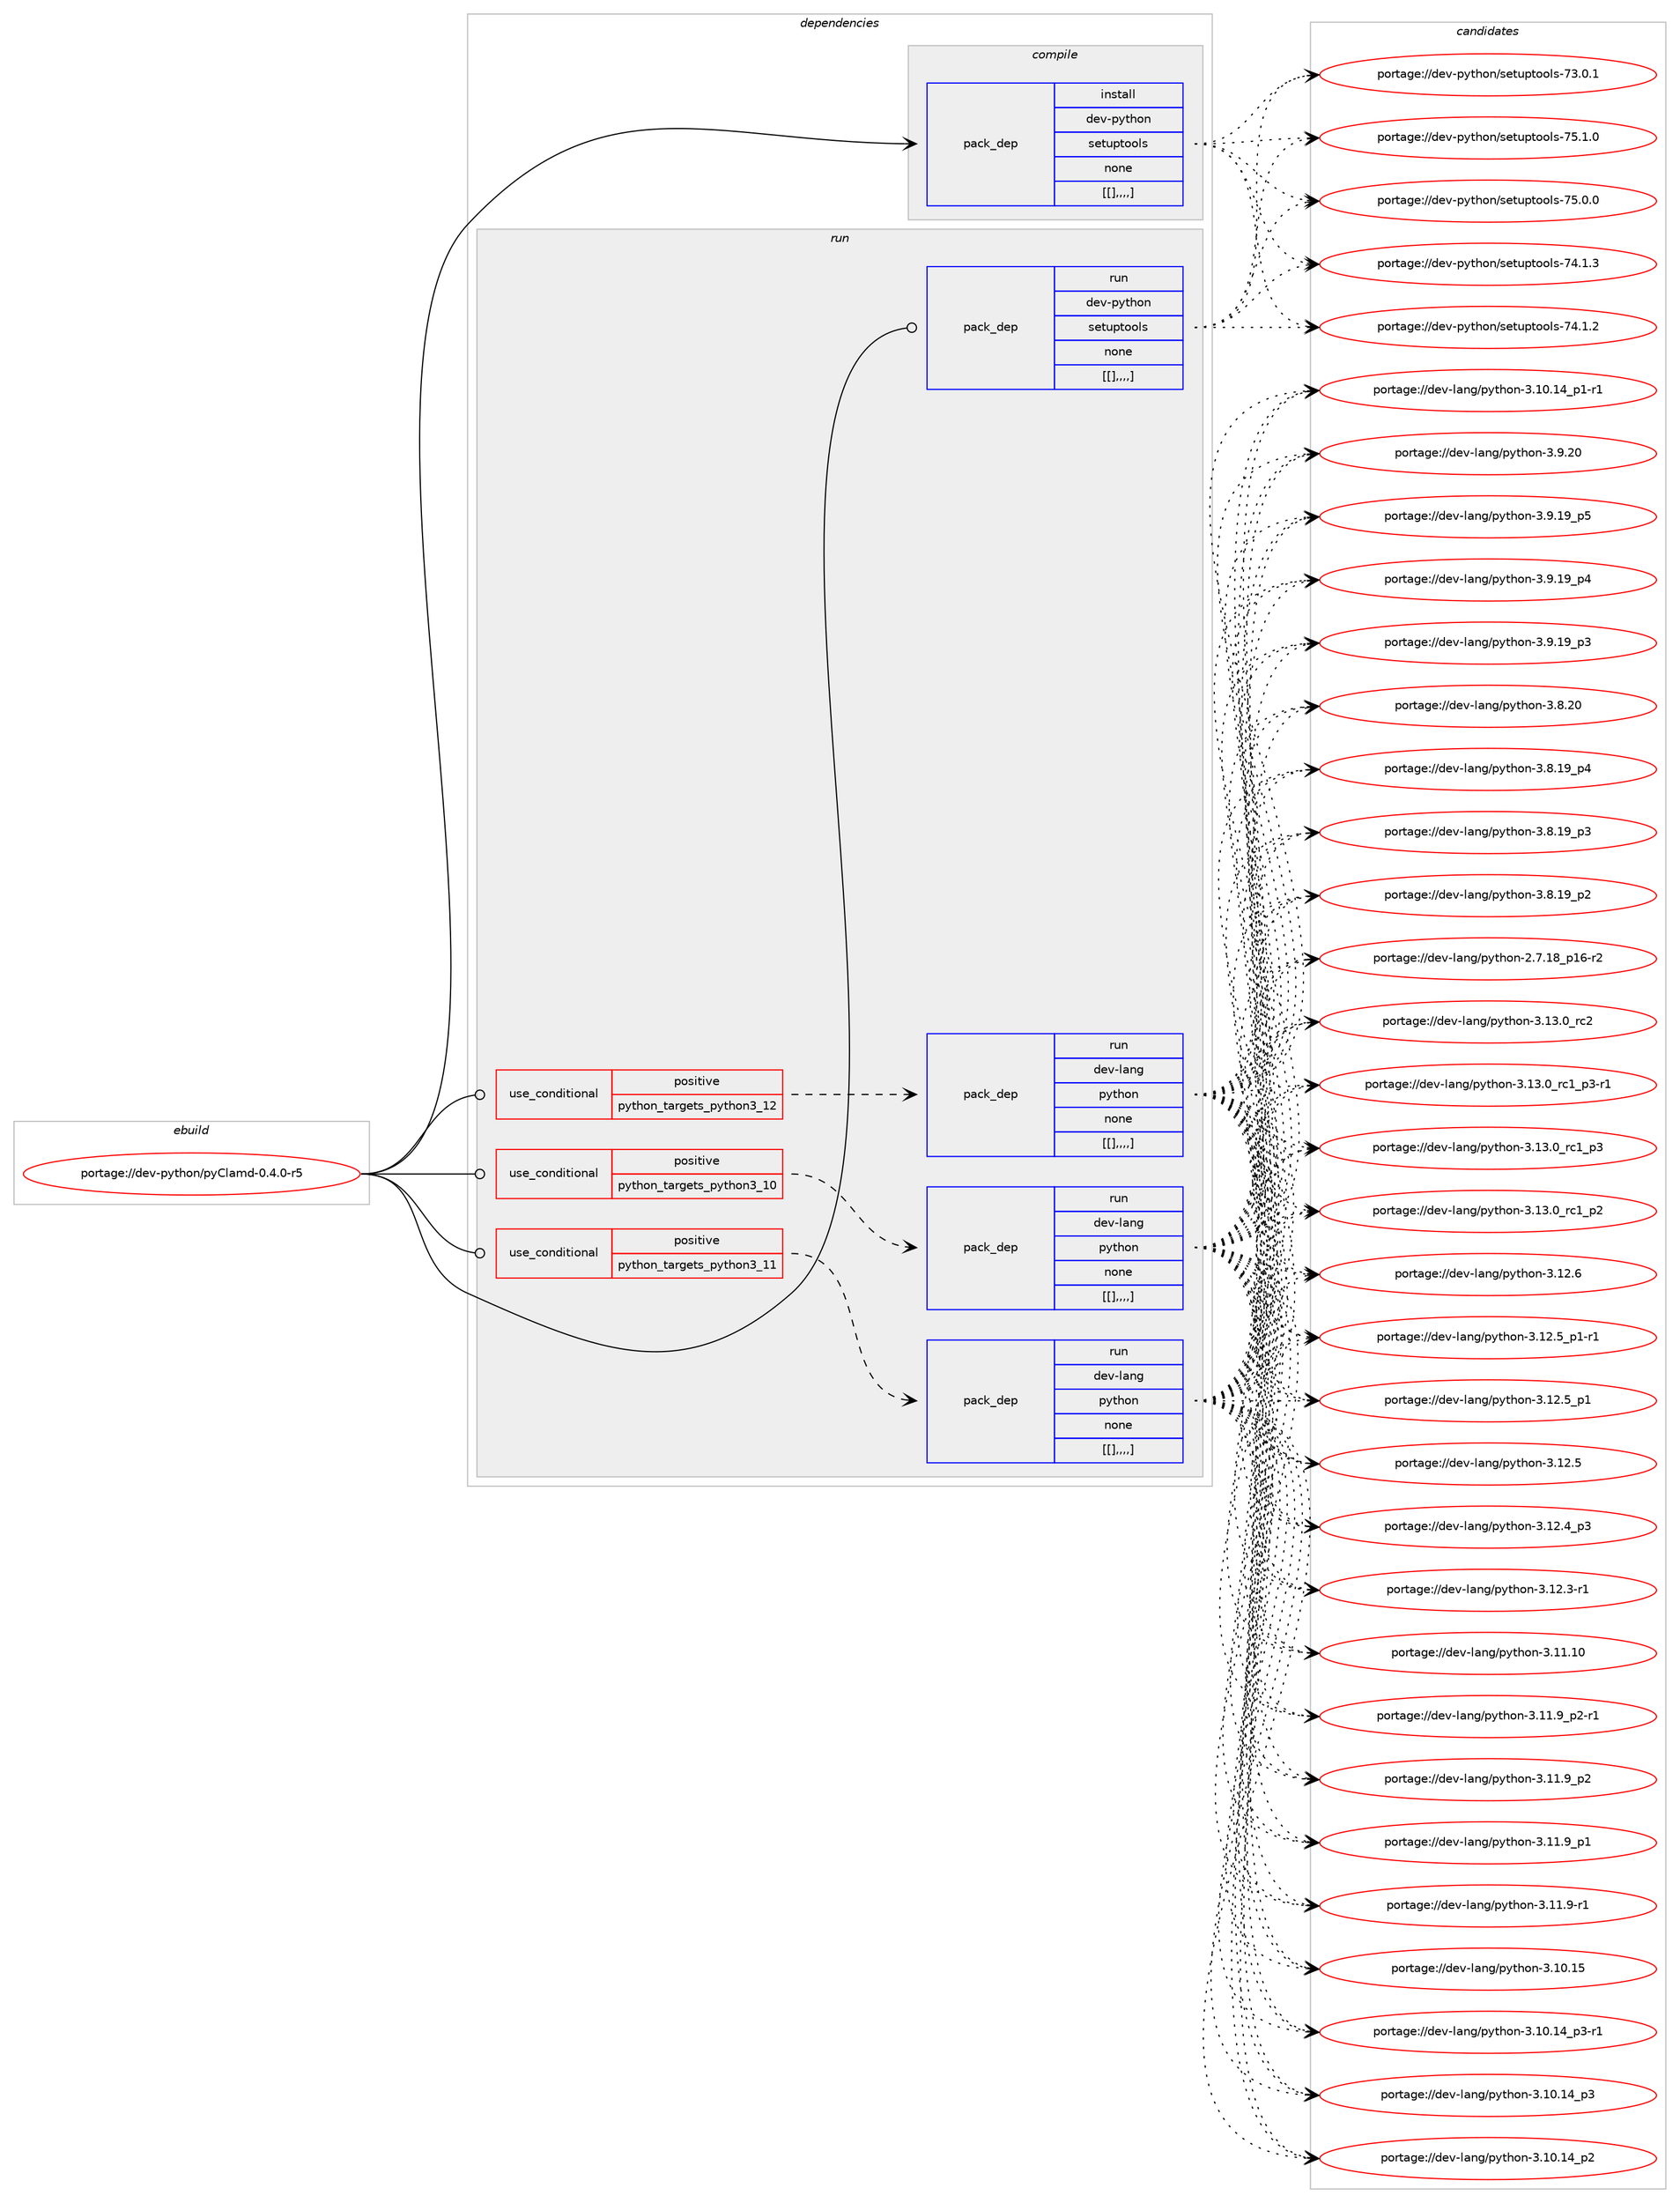 digraph prolog {

# *************
# Graph options
# *************

newrank=true;
concentrate=true;
compound=true;
graph [rankdir=LR,fontname=Helvetica,fontsize=10,ranksep=1.5];#, ranksep=2.5, nodesep=0.2];
edge  [arrowhead=vee];
node  [fontname=Helvetica,fontsize=10];

# **********
# The ebuild
# **********

subgraph cluster_leftcol {
color=gray;
label=<<i>ebuild</i>>;
id [label="portage://dev-python/pyClamd-0.4.0-r5", color=red, width=4, href="../dev-python/pyClamd-0.4.0-r5.svg"];
}

# ****************
# The dependencies
# ****************

subgraph cluster_midcol {
color=gray;
label=<<i>dependencies</i>>;
subgraph cluster_compile {
fillcolor="#eeeeee";
style=filled;
label=<<i>compile</i>>;
subgraph pack118479 {
dependency156956 [label=<<TABLE BORDER="0" CELLBORDER="1" CELLSPACING="0" CELLPADDING="4" WIDTH="220"><TR><TD ROWSPAN="6" CELLPADDING="30">pack_dep</TD></TR><TR><TD WIDTH="110">install</TD></TR><TR><TD>dev-python</TD></TR><TR><TD>setuptools</TD></TR><TR><TD>none</TD></TR><TR><TD>[[],,,,]</TD></TR></TABLE>>, shape=none, color=blue];
}
id:e -> dependency156956:w [weight=20,style="solid",arrowhead="vee"];
}
subgraph cluster_compileandrun {
fillcolor="#eeeeee";
style=filled;
label=<<i>compile and run</i>>;
}
subgraph cluster_run {
fillcolor="#eeeeee";
style=filled;
label=<<i>run</i>>;
subgraph cond37257 {
dependency156957 [label=<<TABLE BORDER="0" CELLBORDER="1" CELLSPACING="0" CELLPADDING="4"><TR><TD ROWSPAN="3" CELLPADDING="10">use_conditional</TD></TR><TR><TD>positive</TD></TR><TR><TD>python_targets_python3_10</TD></TR></TABLE>>, shape=none, color=red];
subgraph pack118480 {
dependency156958 [label=<<TABLE BORDER="0" CELLBORDER="1" CELLSPACING="0" CELLPADDING="4" WIDTH="220"><TR><TD ROWSPAN="6" CELLPADDING="30">pack_dep</TD></TR><TR><TD WIDTH="110">run</TD></TR><TR><TD>dev-lang</TD></TR><TR><TD>python</TD></TR><TR><TD>none</TD></TR><TR><TD>[[],,,,]</TD></TR></TABLE>>, shape=none, color=blue];
}
dependency156957:e -> dependency156958:w [weight=20,style="dashed",arrowhead="vee"];
}
id:e -> dependency156957:w [weight=20,style="solid",arrowhead="odot"];
subgraph cond37258 {
dependency156959 [label=<<TABLE BORDER="0" CELLBORDER="1" CELLSPACING="0" CELLPADDING="4"><TR><TD ROWSPAN="3" CELLPADDING="10">use_conditional</TD></TR><TR><TD>positive</TD></TR><TR><TD>python_targets_python3_11</TD></TR></TABLE>>, shape=none, color=red];
subgraph pack118481 {
dependency156960 [label=<<TABLE BORDER="0" CELLBORDER="1" CELLSPACING="0" CELLPADDING="4" WIDTH="220"><TR><TD ROWSPAN="6" CELLPADDING="30">pack_dep</TD></TR><TR><TD WIDTH="110">run</TD></TR><TR><TD>dev-lang</TD></TR><TR><TD>python</TD></TR><TR><TD>none</TD></TR><TR><TD>[[],,,,]</TD></TR></TABLE>>, shape=none, color=blue];
}
dependency156959:e -> dependency156960:w [weight=20,style="dashed",arrowhead="vee"];
}
id:e -> dependency156959:w [weight=20,style="solid",arrowhead="odot"];
subgraph cond37259 {
dependency156961 [label=<<TABLE BORDER="0" CELLBORDER="1" CELLSPACING="0" CELLPADDING="4"><TR><TD ROWSPAN="3" CELLPADDING="10">use_conditional</TD></TR><TR><TD>positive</TD></TR><TR><TD>python_targets_python3_12</TD></TR></TABLE>>, shape=none, color=red];
subgraph pack118482 {
dependency156962 [label=<<TABLE BORDER="0" CELLBORDER="1" CELLSPACING="0" CELLPADDING="4" WIDTH="220"><TR><TD ROWSPAN="6" CELLPADDING="30">pack_dep</TD></TR><TR><TD WIDTH="110">run</TD></TR><TR><TD>dev-lang</TD></TR><TR><TD>python</TD></TR><TR><TD>none</TD></TR><TR><TD>[[],,,,]</TD></TR></TABLE>>, shape=none, color=blue];
}
dependency156961:e -> dependency156962:w [weight=20,style="dashed",arrowhead="vee"];
}
id:e -> dependency156961:w [weight=20,style="solid",arrowhead="odot"];
subgraph pack118483 {
dependency156963 [label=<<TABLE BORDER="0" CELLBORDER="1" CELLSPACING="0" CELLPADDING="4" WIDTH="220"><TR><TD ROWSPAN="6" CELLPADDING="30">pack_dep</TD></TR><TR><TD WIDTH="110">run</TD></TR><TR><TD>dev-python</TD></TR><TR><TD>setuptools</TD></TR><TR><TD>none</TD></TR><TR><TD>[[],,,,]</TD></TR></TABLE>>, shape=none, color=blue];
}
id:e -> dependency156963:w [weight=20,style="solid",arrowhead="odot"];
}
}

# **************
# The candidates
# **************

subgraph cluster_choices {
rank=same;
color=gray;
label=<<i>candidates</i>>;

subgraph choice118479 {
color=black;
nodesep=1;
choice100101118451121211161041111104711510111611711211611111110811545555346494648 [label="portage://dev-python/setuptools-75.1.0", color=red, width=4,href="../dev-python/setuptools-75.1.0.svg"];
choice100101118451121211161041111104711510111611711211611111110811545555346484648 [label="portage://dev-python/setuptools-75.0.0", color=red, width=4,href="../dev-python/setuptools-75.0.0.svg"];
choice100101118451121211161041111104711510111611711211611111110811545555246494651 [label="portage://dev-python/setuptools-74.1.3", color=red, width=4,href="../dev-python/setuptools-74.1.3.svg"];
choice100101118451121211161041111104711510111611711211611111110811545555246494650 [label="portage://dev-python/setuptools-74.1.2", color=red, width=4,href="../dev-python/setuptools-74.1.2.svg"];
choice100101118451121211161041111104711510111611711211611111110811545555146484649 [label="portage://dev-python/setuptools-73.0.1", color=red, width=4,href="../dev-python/setuptools-73.0.1.svg"];
dependency156956:e -> choice100101118451121211161041111104711510111611711211611111110811545555346494648:w [style=dotted,weight="100"];
dependency156956:e -> choice100101118451121211161041111104711510111611711211611111110811545555346484648:w [style=dotted,weight="100"];
dependency156956:e -> choice100101118451121211161041111104711510111611711211611111110811545555246494651:w [style=dotted,weight="100"];
dependency156956:e -> choice100101118451121211161041111104711510111611711211611111110811545555246494650:w [style=dotted,weight="100"];
dependency156956:e -> choice100101118451121211161041111104711510111611711211611111110811545555146484649:w [style=dotted,weight="100"];
}
subgraph choice118480 {
color=black;
nodesep=1;
choice10010111845108971101034711212111610411111045514649514648951149950 [label="portage://dev-lang/python-3.13.0_rc2", color=red, width=4,href="../dev-lang/python-3.13.0_rc2.svg"];
choice1001011184510897110103471121211161041111104551464951464895114994995112514511449 [label="portage://dev-lang/python-3.13.0_rc1_p3-r1", color=red, width=4,href="../dev-lang/python-3.13.0_rc1_p3-r1.svg"];
choice100101118451089711010347112121116104111110455146495146489511499499511251 [label="portage://dev-lang/python-3.13.0_rc1_p3", color=red, width=4,href="../dev-lang/python-3.13.0_rc1_p3.svg"];
choice100101118451089711010347112121116104111110455146495146489511499499511250 [label="portage://dev-lang/python-3.13.0_rc1_p2", color=red, width=4,href="../dev-lang/python-3.13.0_rc1_p2.svg"];
choice10010111845108971101034711212111610411111045514649504654 [label="portage://dev-lang/python-3.12.6", color=red, width=4,href="../dev-lang/python-3.12.6.svg"];
choice1001011184510897110103471121211161041111104551464950465395112494511449 [label="portage://dev-lang/python-3.12.5_p1-r1", color=red, width=4,href="../dev-lang/python-3.12.5_p1-r1.svg"];
choice100101118451089711010347112121116104111110455146495046539511249 [label="portage://dev-lang/python-3.12.5_p1", color=red, width=4,href="../dev-lang/python-3.12.5_p1.svg"];
choice10010111845108971101034711212111610411111045514649504653 [label="portage://dev-lang/python-3.12.5", color=red, width=4,href="../dev-lang/python-3.12.5.svg"];
choice100101118451089711010347112121116104111110455146495046529511251 [label="portage://dev-lang/python-3.12.4_p3", color=red, width=4,href="../dev-lang/python-3.12.4_p3.svg"];
choice100101118451089711010347112121116104111110455146495046514511449 [label="portage://dev-lang/python-3.12.3-r1", color=red, width=4,href="../dev-lang/python-3.12.3-r1.svg"];
choice1001011184510897110103471121211161041111104551464949464948 [label="portage://dev-lang/python-3.11.10", color=red, width=4,href="../dev-lang/python-3.11.10.svg"];
choice1001011184510897110103471121211161041111104551464949465795112504511449 [label="portage://dev-lang/python-3.11.9_p2-r1", color=red, width=4,href="../dev-lang/python-3.11.9_p2-r1.svg"];
choice100101118451089711010347112121116104111110455146494946579511250 [label="portage://dev-lang/python-3.11.9_p2", color=red, width=4,href="../dev-lang/python-3.11.9_p2.svg"];
choice100101118451089711010347112121116104111110455146494946579511249 [label="portage://dev-lang/python-3.11.9_p1", color=red, width=4,href="../dev-lang/python-3.11.9_p1.svg"];
choice100101118451089711010347112121116104111110455146494946574511449 [label="portage://dev-lang/python-3.11.9-r1", color=red, width=4,href="../dev-lang/python-3.11.9-r1.svg"];
choice1001011184510897110103471121211161041111104551464948464953 [label="portage://dev-lang/python-3.10.15", color=red, width=4,href="../dev-lang/python-3.10.15.svg"];
choice100101118451089711010347112121116104111110455146494846495295112514511449 [label="portage://dev-lang/python-3.10.14_p3-r1", color=red, width=4,href="../dev-lang/python-3.10.14_p3-r1.svg"];
choice10010111845108971101034711212111610411111045514649484649529511251 [label="portage://dev-lang/python-3.10.14_p3", color=red, width=4,href="../dev-lang/python-3.10.14_p3.svg"];
choice10010111845108971101034711212111610411111045514649484649529511250 [label="portage://dev-lang/python-3.10.14_p2", color=red, width=4,href="../dev-lang/python-3.10.14_p2.svg"];
choice100101118451089711010347112121116104111110455146494846495295112494511449 [label="portage://dev-lang/python-3.10.14_p1-r1", color=red, width=4,href="../dev-lang/python-3.10.14_p1-r1.svg"];
choice10010111845108971101034711212111610411111045514657465048 [label="portage://dev-lang/python-3.9.20", color=red, width=4,href="../dev-lang/python-3.9.20.svg"];
choice100101118451089711010347112121116104111110455146574649579511253 [label="portage://dev-lang/python-3.9.19_p5", color=red, width=4,href="../dev-lang/python-3.9.19_p5.svg"];
choice100101118451089711010347112121116104111110455146574649579511252 [label="portage://dev-lang/python-3.9.19_p4", color=red, width=4,href="../dev-lang/python-3.9.19_p4.svg"];
choice100101118451089711010347112121116104111110455146574649579511251 [label="portage://dev-lang/python-3.9.19_p3", color=red, width=4,href="../dev-lang/python-3.9.19_p3.svg"];
choice10010111845108971101034711212111610411111045514656465048 [label="portage://dev-lang/python-3.8.20", color=red, width=4,href="../dev-lang/python-3.8.20.svg"];
choice100101118451089711010347112121116104111110455146564649579511252 [label="portage://dev-lang/python-3.8.19_p4", color=red, width=4,href="../dev-lang/python-3.8.19_p4.svg"];
choice100101118451089711010347112121116104111110455146564649579511251 [label="portage://dev-lang/python-3.8.19_p3", color=red, width=4,href="../dev-lang/python-3.8.19_p3.svg"];
choice100101118451089711010347112121116104111110455146564649579511250 [label="portage://dev-lang/python-3.8.19_p2", color=red, width=4,href="../dev-lang/python-3.8.19_p2.svg"];
choice100101118451089711010347112121116104111110455046554649569511249544511450 [label="portage://dev-lang/python-2.7.18_p16-r2", color=red, width=4,href="../dev-lang/python-2.7.18_p16-r2.svg"];
dependency156958:e -> choice10010111845108971101034711212111610411111045514649514648951149950:w [style=dotted,weight="100"];
dependency156958:e -> choice1001011184510897110103471121211161041111104551464951464895114994995112514511449:w [style=dotted,weight="100"];
dependency156958:e -> choice100101118451089711010347112121116104111110455146495146489511499499511251:w [style=dotted,weight="100"];
dependency156958:e -> choice100101118451089711010347112121116104111110455146495146489511499499511250:w [style=dotted,weight="100"];
dependency156958:e -> choice10010111845108971101034711212111610411111045514649504654:w [style=dotted,weight="100"];
dependency156958:e -> choice1001011184510897110103471121211161041111104551464950465395112494511449:w [style=dotted,weight="100"];
dependency156958:e -> choice100101118451089711010347112121116104111110455146495046539511249:w [style=dotted,weight="100"];
dependency156958:e -> choice10010111845108971101034711212111610411111045514649504653:w [style=dotted,weight="100"];
dependency156958:e -> choice100101118451089711010347112121116104111110455146495046529511251:w [style=dotted,weight="100"];
dependency156958:e -> choice100101118451089711010347112121116104111110455146495046514511449:w [style=dotted,weight="100"];
dependency156958:e -> choice1001011184510897110103471121211161041111104551464949464948:w [style=dotted,weight="100"];
dependency156958:e -> choice1001011184510897110103471121211161041111104551464949465795112504511449:w [style=dotted,weight="100"];
dependency156958:e -> choice100101118451089711010347112121116104111110455146494946579511250:w [style=dotted,weight="100"];
dependency156958:e -> choice100101118451089711010347112121116104111110455146494946579511249:w [style=dotted,weight="100"];
dependency156958:e -> choice100101118451089711010347112121116104111110455146494946574511449:w [style=dotted,weight="100"];
dependency156958:e -> choice1001011184510897110103471121211161041111104551464948464953:w [style=dotted,weight="100"];
dependency156958:e -> choice100101118451089711010347112121116104111110455146494846495295112514511449:w [style=dotted,weight="100"];
dependency156958:e -> choice10010111845108971101034711212111610411111045514649484649529511251:w [style=dotted,weight="100"];
dependency156958:e -> choice10010111845108971101034711212111610411111045514649484649529511250:w [style=dotted,weight="100"];
dependency156958:e -> choice100101118451089711010347112121116104111110455146494846495295112494511449:w [style=dotted,weight="100"];
dependency156958:e -> choice10010111845108971101034711212111610411111045514657465048:w [style=dotted,weight="100"];
dependency156958:e -> choice100101118451089711010347112121116104111110455146574649579511253:w [style=dotted,weight="100"];
dependency156958:e -> choice100101118451089711010347112121116104111110455146574649579511252:w [style=dotted,weight="100"];
dependency156958:e -> choice100101118451089711010347112121116104111110455146574649579511251:w [style=dotted,weight="100"];
dependency156958:e -> choice10010111845108971101034711212111610411111045514656465048:w [style=dotted,weight="100"];
dependency156958:e -> choice100101118451089711010347112121116104111110455146564649579511252:w [style=dotted,weight="100"];
dependency156958:e -> choice100101118451089711010347112121116104111110455146564649579511251:w [style=dotted,weight="100"];
dependency156958:e -> choice100101118451089711010347112121116104111110455146564649579511250:w [style=dotted,weight="100"];
dependency156958:e -> choice100101118451089711010347112121116104111110455046554649569511249544511450:w [style=dotted,weight="100"];
}
subgraph choice118481 {
color=black;
nodesep=1;
choice10010111845108971101034711212111610411111045514649514648951149950 [label="portage://dev-lang/python-3.13.0_rc2", color=red, width=4,href="../dev-lang/python-3.13.0_rc2.svg"];
choice1001011184510897110103471121211161041111104551464951464895114994995112514511449 [label="portage://dev-lang/python-3.13.0_rc1_p3-r1", color=red, width=4,href="../dev-lang/python-3.13.0_rc1_p3-r1.svg"];
choice100101118451089711010347112121116104111110455146495146489511499499511251 [label="portage://dev-lang/python-3.13.0_rc1_p3", color=red, width=4,href="../dev-lang/python-3.13.0_rc1_p3.svg"];
choice100101118451089711010347112121116104111110455146495146489511499499511250 [label="portage://dev-lang/python-3.13.0_rc1_p2", color=red, width=4,href="../dev-lang/python-3.13.0_rc1_p2.svg"];
choice10010111845108971101034711212111610411111045514649504654 [label="portage://dev-lang/python-3.12.6", color=red, width=4,href="../dev-lang/python-3.12.6.svg"];
choice1001011184510897110103471121211161041111104551464950465395112494511449 [label="portage://dev-lang/python-3.12.5_p1-r1", color=red, width=4,href="../dev-lang/python-3.12.5_p1-r1.svg"];
choice100101118451089711010347112121116104111110455146495046539511249 [label="portage://dev-lang/python-3.12.5_p1", color=red, width=4,href="../dev-lang/python-3.12.5_p1.svg"];
choice10010111845108971101034711212111610411111045514649504653 [label="portage://dev-lang/python-3.12.5", color=red, width=4,href="../dev-lang/python-3.12.5.svg"];
choice100101118451089711010347112121116104111110455146495046529511251 [label="portage://dev-lang/python-3.12.4_p3", color=red, width=4,href="../dev-lang/python-3.12.4_p3.svg"];
choice100101118451089711010347112121116104111110455146495046514511449 [label="portage://dev-lang/python-3.12.3-r1", color=red, width=4,href="../dev-lang/python-3.12.3-r1.svg"];
choice1001011184510897110103471121211161041111104551464949464948 [label="portage://dev-lang/python-3.11.10", color=red, width=4,href="../dev-lang/python-3.11.10.svg"];
choice1001011184510897110103471121211161041111104551464949465795112504511449 [label="portage://dev-lang/python-3.11.9_p2-r1", color=red, width=4,href="../dev-lang/python-3.11.9_p2-r1.svg"];
choice100101118451089711010347112121116104111110455146494946579511250 [label="portage://dev-lang/python-3.11.9_p2", color=red, width=4,href="../dev-lang/python-3.11.9_p2.svg"];
choice100101118451089711010347112121116104111110455146494946579511249 [label="portage://dev-lang/python-3.11.9_p1", color=red, width=4,href="../dev-lang/python-3.11.9_p1.svg"];
choice100101118451089711010347112121116104111110455146494946574511449 [label="portage://dev-lang/python-3.11.9-r1", color=red, width=4,href="../dev-lang/python-3.11.9-r1.svg"];
choice1001011184510897110103471121211161041111104551464948464953 [label="portage://dev-lang/python-3.10.15", color=red, width=4,href="../dev-lang/python-3.10.15.svg"];
choice100101118451089711010347112121116104111110455146494846495295112514511449 [label="portage://dev-lang/python-3.10.14_p3-r1", color=red, width=4,href="../dev-lang/python-3.10.14_p3-r1.svg"];
choice10010111845108971101034711212111610411111045514649484649529511251 [label="portage://dev-lang/python-3.10.14_p3", color=red, width=4,href="../dev-lang/python-3.10.14_p3.svg"];
choice10010111845108971101034711212111610411111045514649484649529511250 [label="portage://dev-lang/python-3.10.14_p2", color=red, width=4,href="../dev-lang/python-3.10.14_p2.svg"];
choice100101118451089711010347112121116104111110455146494846495295112494511449 [label="portage://dev-lang/python-3.10.14_p1-r1", color=red, width=4,href="../dev-lang/python-3.10.14_p1-r1.svg"];
choice10010111845108971101034711212111610411111045514657465048 [label="portage://dev-lang/python-3.9.20", color=red, width=4,href="../dev-lang/python-3.9.20.svg"];
choice100101118451089711010347112121116104111110455146574649579511253 [label="portage://dev-lang/python-3.9.19_p5", color=red, width=4,href="../dev-lang/python-3.9.19_p5.svg"];
choice100101118451089711010347112121116104111110455146574649579511252 [label="portage://dev-lang/python-3.9.19_p4", color=red, width=4,href="../dev-lang/python-3.9.19_p4.svg"];
choice100101118451089711010347112121116104111110455146574649579511251 [label="portage://dev-lang/python-3.9.19_p3", color=red, width=4,href="../dev-lang/python-3.9.19_p3.svg"];
choice10010111845108971101034711212111610411111045514656465048 [label="portage://dev-lang/python-3.8.20", color=red, width=4,href="../dev-lang/python-3.8.20.svg"];
choice100101118451089711010347112121116104111110455146564649579511252 [label="portage://dev-lang/python-3.8.19_p4", color=red, width=4,href="../dev-lang/python-3.8.19_p4.svg"];
choice100101118451089711010347112121116104111110455146564649579511251 [label="portage://dev-lang/python-3.8.19_p3", color=red, width=4,href="../dev-lang/python-3.8.19_p3.svg"];
choice100101118451089711010347112121116104111110455146564649579511250 [label="portage://dev-lang/python-3.8.19_p2", color=red, width=4,href="../dev-lang/python-3.8.19_p2.svg"];
choice100101118451089711010347112121116104111110455046554649569511249544511450 [label="portage://dev-lang/python-2.7.18_p16-r2", color=red, width=4,href="../dev-lang/python-2.7.18_p16-r2.svg"];
dependency156960:e -> choice10010111845108971101034711212111610411111045514649514648951149950:w [style=dotted,weight="100"];
dependency156960:e -> choice1001011184510897110103471121211161041111104551464951464895114994995112514511449:w [style=dotted,weight="100"];
dependency156960:e -> choice100101118451089711010347112121116104111110455146495146489511499499511251:w [style=dotted,weight="100"];
dependency156960:e -> choice100101118451089711010347112121116104111110455146495146489511499499511250:w [style=dotted,weight="100"];
dependency156960:e -> choice10010111845108971101034711212111610411111045514649504654:w [style=dotted,weight="100"];
dependency156960:e -> choice1001011184510897110103471121211161041111104551464950465395112494511449:w [style=dotted,weight="100"];
dependency156960:e -> choice100101118451089711010347112121116104111110455146495046539511249:w [style=dotted,weight="100"];
dependency156960:e -> choice10010111845108971101034711212111610411111045514649504653:w [style=dotted,weight="100"];
dependency156960:e -> choice100101118451089711010347112121116104111110455146495046529511251:w [style=dotted,weight="100"];
dependency156960:e -> choice100101118451089711010347112121116104111110455146495046514511449:w [style=dotted,weight="100"];
dependency156960:e -> choice1001011184510897110103471121211161041111104551464949464948:w [style=dotted,weight="100"];
dependency156960:e -> choice1001011184510897110103471121211161041111104551464949465795112504511449:w [style=dotted,weight="100"];
dependency156960:e -> choice100101118451089711010347112121116104111110455146494946579511250:w [style=dotted,weight="100"];
dependency156960:e -> choice100101118451089711010347112121116104111110455146494946579511249:w [style=dotted,weight="100"];
dependency156960:e -> choice100101118451089711010347112121116104111110455146494946574511449:w [style=dotted,weight="100"];
dependency156960:e -> choice1001011184510897110103471121211161041111104551464948464953:w [style=dotted,weight="100"];
dependency156960:e -> choice100101118451089711010347112121116104111110455146494846495295112514511449:w [style=dotted,weight="100"];
dependency156960:e -> choice10010111845108971101034711212111610411111045514649484649529511251:w [style=dotted,weight="100"];
dependency156960:e -> choice10010111845108971101034711212111610411111045514649484649529511250:w [style=dotted,weight="100"];
dependency156960:e -> choice100101118451089711010347112121116104111110455146494846495295112494511449:w [style=dotted,weight="100"];
dependency156960:e -> choice10010111845108971101034711212111610411111045514657465048:w [style=dotted,weight="100"];
dependency156960:e -> choice100101118451089711010347112121116104111110455146574649579511253:w [style=dotted,weight="100"];
dependency156960:e -> choice100101118451089711010347112121116104111110455146574649579511252:w [style=dotted,weight="100"];
dependency156960:e -> choice100101118451089711010347112121116104111110455146574649579511251:w [style=dotted,weight="100"];
dependency156960:e -> choice10010111845108971101034711212111610411111045514656465048:w [style=dotted,weight="100"];
dependency156960:e -> choice100101118451089711010347112121116104111110455146564649579511252:w [style=dotted,weight="100"];
dependency156960:e -> choice100101118451089711010347112121116104111110455146564649579511251:w [style=dotted,weight="100"];
dependency156960:e -> choice100101118451089711010347112121116104111110455146564649579511250:w [style=dotted,weight="100"];
dependency156960:e -> choice100101118451089711010347112121116104111110455046554649569511249544511450:w [style=dotted,weight="100"];
}
subgraph choice118482 {
color=black;
nodesep=1;
choice10010111845108971101034711212111610411111045514649514648951149950 [label="portage://dev-lang/python-3.13.0_rc2", color=red, width=4,href="../dev-lang/python-3.13.0_rc2.svg"];
choice1001011184510897110103471121211161041111104551464951464895114994995112514511449 [label="portage://dev-lang/python-3.13.0_rc1_p3-r1", color=red, width=4,href="../dev-lang/python-3.13.0_rc1_p3-r1.svg"];
choice100101118451089711010347112121116104111110455146495146489511499499511251 [label="portage://dev-lang/python-3.13.0_rc1_p3", color=red, width=4,href="../dev-lang/python-3.13.0_rc1_p3.svg"];
choice100101118451089711010347112121116104111110455146495146489511499499511250 [label="portage://dev-lang/python-3.13.0_rc1_p2", color=red, width=4,href="../dev-lang/python-3.13.0_rc1_p2.svg"];
choice10010111845108971101034711212111610411111045514649504654 [label="portage://dev-lang/python-3.12.6", color=red, width=4,href="../dev-lang/python-3.12.6.svg"];
choice1001011184510897110103471121211161041111104551464950465395112494511449 [label="portage://dev-lang/python-3.12.5_p1-r1", color=red, width=4,href="../dev-lang/python-3.12.5_p1-r1.svg"];
choice100101118451089711010347112121116104111110455146495046539511249 [label="portage://dev-lang/python-3.12.5_p1", color=red, width=4,href="../dev-lang/python-3.12.5_p1.svg"];
choice10010111845108971101034711212111610411111045514649504653 [label="portage://dev-lang/python-3.12.5", color=red, width=4,href="../dev-lang/python-3.12.5.svg"];
choice100101118451089711010347112121116104111110455146495046529511251 [label="portage://dev-lang/python-3.12.4_p3", color=red, width=4,href="../dev-lang/python-3.12.4_p3.svg"];
choice100101118451089711010347112121116104111110455146495046514511449 [label="portage://dev-lang/python-3.12.3-r1", color=red, width=4,href="../dev-lang/python-3.12.3-r1.svg"];
choice1001011184510897110103471121211161041111104551464949464948 [label="portage://dev-lang/python-3.11.10", color=red, width=4,href="../dev-lang/python-3.11.10.svg"];
choice1001011184510897110103471121211161041111104551464949465795112504511449 [label="portage://dev-lang/python-3.11.9_p2-r1", color=red, width=4,href="../dev-lang/python-3.11.9_p2-r1.svg"];
choice100101118451089711010347112121116104111110455146494946579511250 [label="portage://dev-lang/python-3.11.9_p2", color=red, width=4,href="../dev-lang/python-3.11.9_p2.svg"];
choice100101118451089711010347112121116104111110455146494946579511249 [label="portage://dev-lang/python-3.11.9_p1", color=red, width=4,href="../dev-lang/python-3.11.9_p1.svg"];
choice100101118451089711010347112121116104111110455146494946574511449 [label="portage://dev-lang/python-3.11.9-r1", color=red, width=4,href="../dev-lang/python-3.11.9-r1.svg"];
choice1001011184510897110103471121211161041111104551464948464953 [label="portage://dev-lang/python-3.10.15", color=red, width=4,href="../dev-lang/python-3.10.15.svg"];
choice100101118451089711010347112121116104111110455146494846495295112514511449 [label="portage://dev-lang/python-3.10.14_p3-r1", color=red, width=4,href="../dev-lang/python-3.10.14_p3-r1.svg"];
choice10010111845108971101034711212111610411111045514649484649529511251 [label="portage://dev-lang/python-3.10.14_p3", color=red, width=4,href="../dev-lang/python-3.10.14_p3.svg"];
choice10010111845108971101034711212111610411111045514649484649529511250 [label="portage://dev-lang/python-3.10.14_p2", color=red, width=4,href="../dev-lang/python-3.10.14_p2.svg"];
choice100101118451089711010347112121116104111110455146494846495295112494511449 [label="portage://dev-lang/python-3.10.14_p1-r1", color=red, width=4,href="../dev-lang/python-3.10.14_p1-r1.svg"];
choice10010111845108971101034711212111610411111045514657465048 [label="portage://dev-lang/python-3.9.20", color=red, width=4,href="../dev-lang/python-3.9.20.svg"];
choice100101118451089711010347112121116104111110455146574649579511253 [label="portage://dev-lang/python-3.9.19_p5", color=red, width=4,href="../dev-lang/python-3.9.19_p5.svg"];
choice100101118451089711010347112121116104111110455146574649579511252 [label="portage://dev-lang/python-3.9.19_p4", color=red, width=4,href="../dev-lang/python-3.9.19_p4.svg"];
choice100101118451089711010347112121116104111110455146574649579511251 [label="portage://dev-lang/python-3.9.19_p3", color=red, width=4,href="../dev-lang/python-3.9.19_p3.svg"];
choice10010111845108971101034711212111610411111045514656465048 [label="portage://dev-lang/python-3.8.20", color=red, width=4,href="../dev-lang/python-3.8.20.svg"];
choice100101118451089711010347112121116104111110455146564649579511252 [label="portage://dev-lang/python-3.8.19_p4", color=red, width=4,href="../dev-lang/python-3.8.19_p4.svg"];
choice100101118451089711010347112121116104111110455146564649579511251 [label="portage://dev-lang/python-3.8.19_p3", color=red, width=4,href="../dev-lang/python-3.8.19_p3.svg"];
choice100101118451089711010347112121116104111110455146564649579511250 [label="portage://dev-lang/python-3.8.19_p2", color=red, width=4,href="../dev-lang/python-3.8.19_p2.svg"];
choice100101118451089711010347112121116104111110455046554649569511249544511450 [label="portage://dev-lang/python-2.7.18_p16-r2", color=red, width=4,href="../dev-lang/python-2.7.18_p16-r2.svg"];
dependency156962:e -> choice10010111845108971101034711212111610411111045514649514648951149950:w [style=dotted,weight="100"];
dependency156962:e -> choice1001011184510897110103471121211161041111104551464951464895114994995112514511449:w [style=dotted,weight="100"];
dependency156962:e -> choice100101118451089711010347112121116104111110455146495146489511499499511251:w [style=dotted,weight="100"];
dependency156962:e -> choice100101118451089711010347112121116104111110455146495146489511499499511250:w [style=dotted,weight="100"];
dependency156962:e -> choice10010111845108971101034711212111610411111045514649504654:w [style=dotted,weight="100"];
dependency156962:e -> choice1001011184510897110103471121211161041111104551464950465395112494511449:w [style=dotted,weight="100"];
dependency156962:e -> choice100101118451089711010347112121116104111110455146495046539511249:w [style=dotted,weight="100"];
dependency156962:e -> choice10010111845108971101034711212111610411111045514649504653:w [style=dotted,weight="100"];
dependency156962:e -> choice100101118451089711010347112121116104111110455146495046529511251:w [style=dotted,weight="100"];
dependency156962:e -> choice100101118451089711010347112121116104111110455146495046514511449:w [style=dotted,weight="100"];
dependency156962:e -> choice1001011184510897110103471121211161041111104551464949464948:w [style=dotted,weight="100"];
dependency156962:e -> choice1001011184510897110103471121211161041111104551464949465795112504511449:w [style=dotted,weight="100"];
dependency156962:e -> choice100101118451089711010347112121116104111110455146494946579511250:w [style=dotted,weight="100"];
dependency156962:e -> choice100101118451089711010347112121116104111110455146494946579511249:w [style=dotted,weight="100"];
dependency156962:e -> choice100101118451089711010347112121116104111110455146494946574511449:w [style=dotted,weight="100"];
dependency156962:e -> choice1001011184510897110103471121211161041111104551464948464953:w [style=dotted,weight="100"];
dependency156962:e -> choice100101118451089711010347112121116104111110455146494846495295112514511449:w [style=dotted,weight="100"];
dependency156962:e -> choice10010111845108971101034711212111610411111045514649484649529511251:w [style=dotted,weight="100"];
dependency156962:e -> choice10010111845108971101034711212111610411111045514649484649529511250:w [style=dotted,weight="100"];
dependency156962:e -> choice100101118451089711010347112121116104111110455146494846495295112494511449:w [style=dotted,weight="100"];
dependency156962:e -> choice10010111845108971101034711212111610411111045514657465048:w [style=dotted,weight="100"];
dependency156962:e -> choice100101118451089711010347112121116104111110455146574649579511253:w [style=dotted,weight="100"];
dependency156962:e -> choice100101118451089711010347112121116104111110455146574649579511252:w [style=dotted,weight="100"];
dependency156962:e -> choice100101118451089711010347112121116104111110455146574649579511251:w [style=dotted,weight="100"];
dependency156962:e -> choice10010111845108971101034711212111610411111045514656465048:w [style=dotted,weight="100"];
dependency156962:e -> choice100101118451089711010347112121116104111110455146564649579511252:w [style=dotted,weight="100"];
dependency156962:e -> choice100101118451089711010347112121116104111110455146564649579511251:w [style=dotted,weight="100"];
dependency156962:e -> choice100101118451089711010347112121116104111110455146564649579511250:w [style=dotted,weight="100"];
dependency156962:e -> choice100101118451089711010347112121116104111110455046554649569511249544511450:w [style=dotted,weight="100"];
}
subgraph choice118483 {
color=black;
nodesep=1;
choice100101118451121211161041111104711510111611711211611111110811545555346494648 [label="portage://dev-python/setuptools-75.1.0", color=red, width=4,href="../dev-python/setuptools-75.1.0.svg"];
choice100101118451121211161041111104711510111611711211611111110811545555346484648 [label="portage://dev-python/setuptools-75.0.0", color=red, width=4,href="../dev-python/setuptools-75.0.0.svg"];
choice100101118451121211161041111104711510111611711211611111110811545555246494651 [label="portage://dev-python/setuptools-74.1.3", color=red, width=4,href="../dev-python/setuptools-74.1.3.svg"];
choice100101118451121211161041111104711510111611711211611111110811545555246494650 [label="portage://dev-python/setuptools-74.1.2", color=red, width=4,href="../dev-python/setuptools-74.1.2.svg"];
choice100101118451121211161041111104711510111611711211611111110811545555146484649 [label="portage://dev-python/setuptools-73.0.1", color=red, width=4,href="../dev-python/setuptools-73.0.1.svg"];
dependency156963:e -> choice100101118451121211161041111104711510111611711211611111110811545555346494648:w [style=dotted,weight="100"];
dependency156963:e -> choice100101118451121211161041111104711510111611711211611111110811545555346484648:w [style=dotted,weight="100"];
dependency156963:e -> choice100101118451121211161041111104711510111611711211611111110811545555246494651:w [style=dotted,weight="100"];
dependency156963:e -> choice100101118451121211161041111104711510111611711211611111110811545555246494650:w [style=dotted,weight="100"];
dependency156963:e -> choice100101118451121211161041111104711510111611711211611111110811545555146484649:w [style=dotted,weight="100"];
}
}

}
